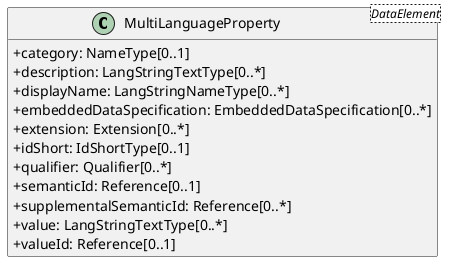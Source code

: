 @startuml
skinparam classAttributeIconSize 0
hide methods

class MultiLanguageProperty<DataElement> {
  +category: NameType[0..1] 
  +description: LangStringTextType[0..*] 
  +displayName: LangStringNameType[0..*] 
  +embeddedDataSpecification: EmbeddedDataSpecification[0..*] 
  +extension: Extension[0..*] 
  +idShort: IdShortType[0..1] 
  +qualifier: Qualifier[0..*] 
  +semanticId: Reference[0..1] 
  +supplementalSemanticId: Reference[0..*] 
  +value: LangStringTextType[0..*] 
  +valueId: Reference[0..1] 
}
@enduml
